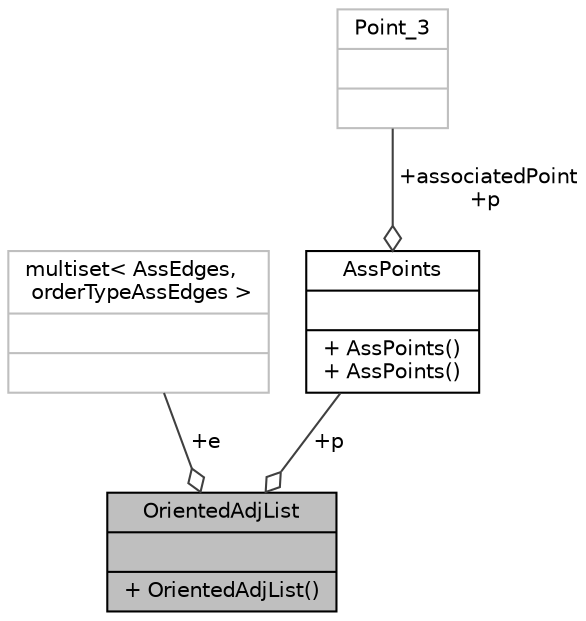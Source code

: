 digraph "OrientedAdjList"
{
 // INTERACTIVE_SVG=YES
 // LATEX_PDF_SIZE
  bgcolor="transparent";
  edge [fontname="Helvetica",fontsize="10",labelfontname="Helvetica",labelfontsize="10"];
  node [fontname="Helvetica",fontsize="10",shape=record];
  Node1 [label="{OrientedAdjList\n||+ OrientedAdjList()\l}",height=0.2,width=0.4,color="black", fillcolor="grey75", style="filled", fontcolor="black",tooltip="Die Struktur OrientedAdjList besteht aus einem assPoint p und einem multiset an Kanten,..."];
  Node2 -> Node1 [color="grey25",fontsize="10",style="solid",label=" +e" ,arrowhead="odiamond",fontname="Helvetica"];
  Node2 [label="{multiset\< AssEdges,\l orderTypeAssEdges \>\n||}",height=0.2,width=0.4,color="grey75",tooltip=" "];
  Node3 -> Node1 [color="grey25",fontsize="10",style="solid",label=" +p" ,arrowhead="odiamond",fontname="Helvetica"];
  Node3 [label="{AssPoints\n||+ AssPoints()\l+ AssPoints()\l}",height=0.2,width=0.4,color="black",URL="$struct_ass_points.html",tooltip="Die Struktur AssPoints besteht aus einem (rotierten) Punkt p und einem assoziierten/ursprünglichen Pu..."];
  Node4 -> Node3 [color="grey25",fontsize="10",style="solid",label=" +associatedPoint\n+p" ,arrowhead="odiamond",fontname="Helvetica"];
  Node4 [label="{Point_3\n||}",height=0.2,width=0.4,color="grey75",tooltip=" "];
}
